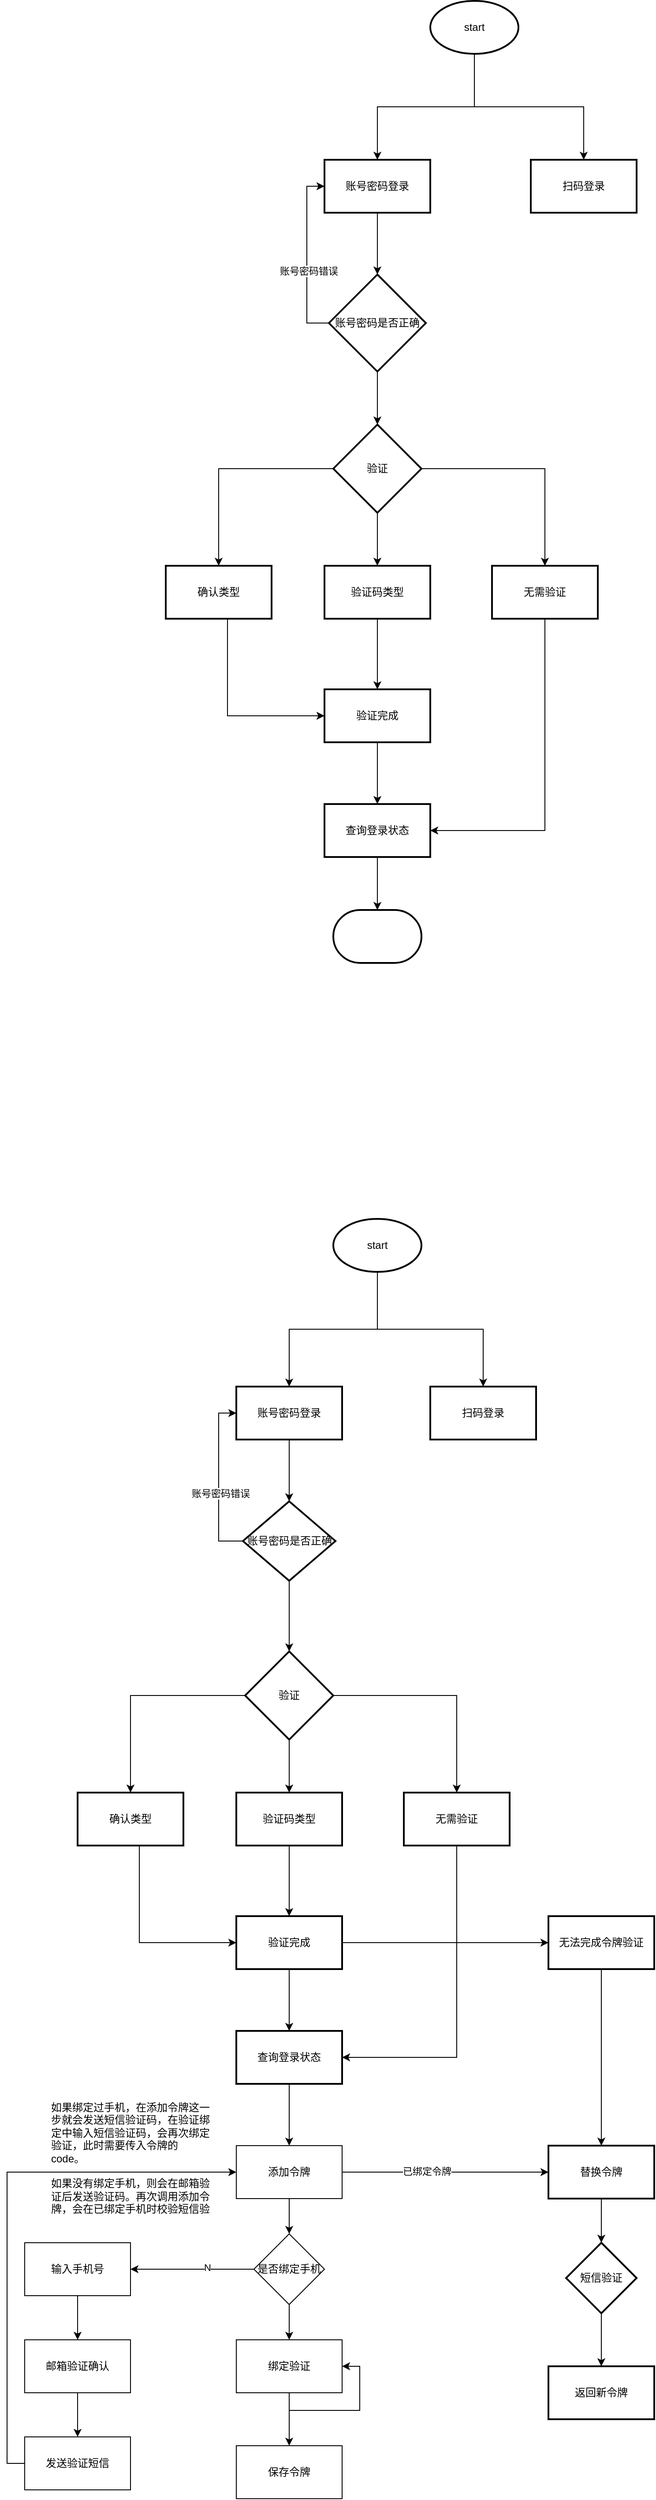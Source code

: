 <mxfile version="20.6.2" type="github">
  <diagram id="HpX93R2FqE-pmhdDwVxE" name="第 1 页">
    <mxGraphModel dx="2061" dy="825" grid="1" gridSize="10" guides="1" tooltips="1" connect="1" arrows="1" fold="1" page="1" pageScale="1" pageWidth="827" pageHeight="1169" math="0" shadow="0">
      <root>
        <mxCell id="0" />
        <mxCell id="1" parent="0" />
        <mxCell id="CaUV3vzYdbAhC2s8ntb4-1" value="" style="strokeWidth=2;html=1;shape=mxgraph.flowchart.terminator;whiteSpace=wrap;" vertex="1" parent="1">
          <mxGeometry x="190" y="1060" width="100" height="60" as="geometry" />
        </mxCell>
        <mxCell id="CaUV3vzYdbAhC2s8ntb4-6" value="" style="edgeStyle=orthogonalEdgeStyle;rounded=0;orthogonalLoop=1;jettySize=auto;html=1;" edge="1" parent="1" source="CaUV3vzYdbAhC2s8ntb4-2" target="CaUV3vzYdbAhC2s8ntb4-5">
          <mxGeometry relative="1" as="geometry" />
        </mxCell>
        <mxCell id="CaUV3vzYdbAhC2s8ntb4-8" style="edgeStyle=orthogonalEdgeStyle;rounded=0;orthogonalLoop=1;jettySize=auto;html=1;exitX=0.5;exitY=1;exitDx=0;exitDy=0;exitPerimeter=0;entryX=0.5;entryY=0;entryDx=0;entryDy=0;" edge="1" parent="1" source="CaUV3vzYdbAhC2s8ntb4-2" target="CaUV3vzYdbAhC2s8ntb4-7">
          <mxGeometry relative="1" as="geometry" />
        </mxCell>
        <mxCell id="CaUV3vzYdbAhC2s8ntb4-2" value="start" style="strokeWidth=2;html=1;shape=mxgraph.flowchart.start_1;whiteSpace=wrap;" vertex="1" parent="1">
          <mxGeometry x="300" y="30" width="100" height="60" as="geometry" />
        </mxCell>
        <mxCell id="CaUV3vzYdbAhC2s8ntb4-10" value="" style="edgeStyle=orthogonalEdgeStyle;rounded=0;orthogonalLoop=1;jettySize=auto;html=1;" edge="1" parent="1" source="CaUV3vzYdbAhC2s8ntb4-5" target="CaUV3vzYdbAhC2s8ntb4-9">
          <mxGeometry relative="1" as="geometry" />
        </mxCell>
        <mxCell id="CaUV3vzYdbAhC2s8ntb4-5" value="账号密码登录" style="whiteSpace=wrap;html=1;strokeWidth=2;" vertex="1" parent="1">
          <mxGeometry x="180" y="210" width="120" height="60" as="geometry" />
        </mxCell>
        <mxCell id="CaUV3vzYdbAhC2s8ntb4-7" value="扫码登录" style="whiteSpace=wrap;html=1;strokeWidth=2;" vertex="1" parent="1">
          <mxGeometry x="414" y="210" width="120" height="60" as="geometry" />
        </mxCell>
        <mxCell id="CaUV3vzYdbAhC2s8ntb4-12" style="edgeStyle=orthogonalEdgeStyle;rounded=0;orthogonalLoop=1;jettySize=auto;html=1;entryX=0.5;entryY=0;entryDx=0;entryDy=0;entryPerimeter=0;" edge="1" parent="1" source="CaUV3vzYdbAhC2s8ntb4-9" target="CaUV3vzYdbAhC2s8ntb4-16">
          <mxGeometry relative="1" as="geometry">
            <mxPoint x="240" y="510" as="targetPoint" />
          </mxGeometry>
        </mxCell>
        <mxCell id="CaUV3vzYdbAhC2s8ntb4-13" style="edgeStyle=orthogonalEdgeStyle;rounded=0;orthogonalLoop=1;jettySize=auto;html=1;exitX=0;exitY=0.5;exitDx=0;exitDy=0;entryX=0;entryY=0.5;entryDx=0;entryDy=0;" edge="1" parent="1" source="CaUV3vzYdbAhC2s8ntb4-9" target="CaUV3vzYdbAhC2s8ntb4-5">
          <mxGeometry relative="1" as="geometry" />
        </mxCell>
        <mxCell id="CaUV3vzYdbAhC2s8ntb4-14" value="账号密码错误" style="edgeLabel;html=1;align=center;verticalAlign=middle;resizable=0;points=[];" vertex="1" connectable="0" parent="CaUV3vzYdbAhC2s8ntb4-13">
          <mxGeometry x="-0.145" y="-2" relative="1" as="geometry">
            <mxPoint y="1" as="offset" />
          </mxGeometry>
        </mxCell>
        <mxCell id="CaUV3vzYdbAhC2s8ntb4-9" value="账号密码是否正确" style="rhombus;whiteSpace=wrap;html=1;strokeWidth=2;" vertex="1" parent="1">
          <mxGeometry x="185" y="340" width="110" height="110" as="geometry" />
        </mxCell>
        <mxCell id="CaUV3vzYdbAhC2s8ntb4-21" value="" style="edgeStyle=orthogonalEdgeStyle;rounded=0;orthogonalLoop=1;jettySize=auto;html=1;" edge="1" parent="1" source="CaUV3vzYdbAhC2s8ntb4-16" target="CaUV3vzYdbAhC2s8ntb4-20">
          <mxGeometry relative="1" as="geometry" />
        </mxCell>
        <mxCell id="CaUV3vzYdbAhC2s8ntb4-24" value="" style="edgeStyle=orthogonalEdgeStyle;rounded=0;orthogonalLoop=1;jettySize=auto;html=1;" edge="1" parent="1" source="CaUV3vzYdbAhC2s8ntb4-16" target="CaUV3vzYdbAhC2s8ntb4-23">
          <mxGeometry relative="1" as="geometry" />
        </mxCell>
        <mxCell id="CaUV3vzYdbAhC2s8ntb4-26" value="" style="edgeStyle=orthogonalEdgeStyle;rounded=0;orthogonalLoop=1;jettySize=auto;html=1;" edge="1" parent="1" source="CaUV3vzYdbAhC2s8ntb4-16" target="CaUV3vzYdbAhC2s8ntb4-25">
          <mxGeometry relative="1" as="geometry" />
        </mxCell>
        <mxCell id="CaUV3vzYdbAhC2s8ntb4-16" value="验证" style="strokeWidth=2;html=1;shape=mxgraph.flowchart.decision;whiteSpace=wrap;" vertex="1" parent="1">
          <mxGeometry x="190" y="510" width="100" height="100" as="geometry" />
        </mxCell>
        <mxCell id="CaUV3vzYdbAhC2s8ntb4-29" style="edgeStyle=orthogonalEdgeStyle;rounded=0;orthogonalLoop=1;jettySize=auto;html=1;entryX=0;entryY=0.5;entryDx=0;entryDy=0;" edge="1" parent="1" source="CaUV3vzYdbAhC2s8ntb4-20" target="CaUV3vzYdbAhC2s8ntb4-27">
          <mxGeometry relative="1" as="geometry">
            <Array as="points">
              <mxPoint x="70" y="840" />
            </Array>
          </mxGeometry>
        </mxCell>
        <mxCell id="CaUV3vzYdbAhC2s8ntb4-20" value="确认类型" style="whiteSpace=wrap;html=1;strokeWidth=2;" vertex="1" parent="1">
          <mxGeometry y="670" width="120" height="60" as="geometry" />
        </mxCell>
        <mxCell id="CaUV3vzYdbAhC2s8ntb4-28" value="" style="edgeStyle=orthogonalEdgeStyle;rounded=0;orthogonalLoop=1;jettySize=auto;html=1;" edge="1" parent="1" source="CaUV3vzYdbAhC2s8ntb4-23" target="CaUV3vzYdbAhC2s8ntb4-27">
          <mxGeometry relative="1" as="geometry" />
        </mxCell>
        <mxCell id="CaUV3vzYdbAhC2s8ntb4-23" value="验证码类型" style="whiteSpace=wrap;html=1;strokeWidth=2;" vertex="1" parent="1">
          <mxGeometry x="180" y="670" width="120" height="60" as="geometry" />
        </mxCell>
        <mxCell id="CaUV3vzYdbAhC2s8ntb4-30" style="edgeStyle=orthogonalEdgeStyle;rounded=0;orthogonalLoop=1;jettySize=auto;html=1;exitX=0.5;exitY=1;exitDx=0;exitDy=0;entryX=1;entryY=0.5;entryDx=0;entryDy=0;" edge="1" parent="1" source="CaUV3vzYdbAhC2s8ntb4-25" target="CaUV3vzYdbAhC2s8ntb4-32">
          <mxGeometry relative="1" as="geometry">
            <mxPoint x="430" y="920" as="targetPoint" />
          </mxGeometry>
        </mxCell>
        <mxCell id="CaUV3vzYdbAhC2s8ntb4-25" value="无需验证" style="whiteSpace=wrap;html=1;strokeWidth=2;" vertex="1" parent="1">
          <mxGeometry x="370" y="670" width="120" height="60" as="geometry" />
        </mxCell>
        <mxCell id="CaUV3vzYdbAhC2s8ntb4-33" style="edgeStyle=orthogonalEdgeStyle;rounded=0;orthogonalLoop=1;jettySize=auto;html=1;exitX=0.5;exitY=1;exitDx=0;exitDy=0;entryX=0.5;entryY=0;entryDx=0;entryDy=0;" edge="1" parent="1" source="CaUV3vzYdbAhC2s8ntb4-27" target="CaUV3vzYdbAhC2s8ntb4-32">
          <mxGeometry relative="1" as="geometry" />
        </mxCell>
        <mxCell id="CaUV3vzYdbAhC2s8ntb4-27" value="验证完成" style="whiteSpace=wrap;html=1;strokeWidth=2;" vertex="1" parent="1">
          <mxGeometry x="180" y="810" width="120" height="60" as="geometry" />
        </mxCell>
        <mxCell id="CaUV3vzYdbAhC2s8ntb4-34" style="edgeStyle=orthogonalEdgeStyle;rounded=0;orthogonalLoop=1;jettySize=auto;html=1;exitX=0.5;exitY=1;exitDx=0;exitDy=0;entryX=0.5;entryY=0;entryDx=0;entryDy=0;entryPerimeter=0;" edge="1" parent="1" source="CaUV3vzYdbAhC2s8ntb4-32" target="CaUV3vzYdbAhC2s8ntb4-1">
          <mxGeometry relative="1" as="geometry" />
        </mxCell>
        <mxCell id="CaUV3vzYdbAhC2s8ntb4-32" value="查询登录状态" style="whiteSpace=wrap;html=1;strokeWidth=2;" vertex="1" parent="1">
          <mxGeometry x="180" y="940" width="120" height="60" as="geometry" />
        </mxCell>
        <mxCell id="CaUV3vzYdbAhC2s8ntb4-38" value="" style="edgeStyle=orthogonalEdgeStyle;rounded=0;orthogonalLoop=1;jettySize=auto;html=1;" edge="1" parent="1" source="CaUV3vzYdbAhC2s8ntb4-40" target="CaUV3vzYdbAhC2s8ntb4-42">
          <mxGeometry relative="1" as="geometry" />
        </mxCell>
        <mxCell id="CaUV3vzYdbAhC2s8ntb4-39" style="edgeStyle=orthogonalEdgeStyle;rounded=0;orthogonalLoop=1;jettySize=auto;html=1;exitX=0.5;exitY=1;exitDx=0;exitDy=0;exitPerimeter=0;entryX=0.5;entryY=0;entryDx=0;entryDy=0;" edge="1" parent="1" source="CaUV3vzYdbAhC2s8ntb4-40" target="CaUV3vzYdbAhC2s8ntb4-43">
          <mxGeometry relative="1" as="geometry" />
        </mxCell>
        <mxCell id="CaUV3vzYdbAhC2s8ntb4-40" value="start" style="strokeWidth=2;html=1;shape=mxgraph.flowchart.start_1;whiteSpace=wrap;" vertex="1" parent="1">
          <mxGeometry x="190" y="1410" width="100" height="60" as="geometry" />
        </mxCell>
        <mxCell id="CaUV3vzYdbAhC2s8ntb4-41" value="" style="edgeStyle=orthogonalEdgeStyle;rounded=0;orthogonalLoop=1;jettySize=auto;html=1;" edge="1" parent="1" source="CaUV3vzYdbAhC2s8ntb4-42" target="CaUV3vzYdbAhC2s8ntb4-47">
          <mxGeometry relative="1" as="geometry" />
        </mxCell>
        <mxCell id="CaUV3vzYdbAhC2s8ntb4-42" value="账号密码登录" style="whiteSpace=wrap;html=1;strokeWidth=2;" vertex="1" parent="1">
          <mxGeometry x="80" y="1600" width="120" height="60" as="geometry" />
        </mxCell>
        <mxCell id="CaUV3vzYdbAhC2s8ntb4-43" value="扫码登录" style="whiteSpace=wrap;html=1;strokeWidth=2;" vertex="1" parent="1">
          <mxGeometry x="300" y="1600" width="120" height="60" as="geometry" />
        </mxCell>
        <mxCell id="CaUV3vzYdbAhC2s8ntb4-44" style="edgeStyle=orthogonalEdgeStyle;rounded=0;orthogonalLoop=1;jettySize=auto;html=1;entryX=0.5;entryY=0;entryDx=0;entryDy=0;entryPerimeter=0;" edge="1" parent="1" source="CaUV3vzYdbAhC2s8ntb4-47" target="CaUV3vzYdbAhC2s8ntb4-51">
          <mxGeometry relative="1" as="geometry">
            <mxPoint x="140" y="1900" as="targetPoint" />
          </mxGeometry>
        </mxCell>
        <mxCell id="CaUV3vzYdbAhC2s8ntb4-45" style="edgeStyle=orthogonalEdgeStyle;rounded=0;orthogonalLoop=1;jettySize=auto;html=1;exitX=0;exitY=0.5;exitDx=0;exitDy=0;entryX=0;entryY=0.5;entryDx=0;entryDy=0;" edge="1" parent="1" source="CaUV3vzYdbAhC2s8ntb4-47" target="CaUV3vzYdbAhC2s8ntb4-42">
          <mxGeometry relative="1" as="geometry" />
        </mxCell>
        <mxCell id="CaUV3vzYdbAhC2s8ntb4-46" value="账号密码错误" style="edgeLabel;html=1;align=center;verticalAlign=middle;resizable=0;points=[];" vertex="1" connectable="0" parent="CaUV3vzYdbAhC2s8ntb4-45">
          <mxGeometry x="-0.145" y="-2" relative="1" as="geometry">
            <mxPoint y="1" as="offset" />
          </mxGeometry>
        </mxCell>
        <mxCell id="CaUV3vzYdbAhC2s8ntb4-47" value="账号密码是否正确" style="rhombus;whiteSpace=wrap;html=1;strokeWidth=2;" vertex="1" parent="1">
          <mxGeometry x="87.5" y="1730" width="105" height="90" as="geometry" />
        </mxCell>
        <mxCell id="CaUV3vzYdbAhC2s8ntb4-48" value="" style="edgeStyle=orthogonalEdgeStyle;rounded=0;orthogonalLoop=1;jettySize=auto;html=1;" edge="1" parent="1" source="CaUV3vzYdbAhC2s8ntb4-51" target="CaUV3vzYdbAhC2s8ntb4-53">
          <mxGeometry relative="1" as="geometry" />
        </mxCell>
        <mxCell id="CaUV3vzYdbAhC2s8ntb4-49" value="" style="edgeStyle=orthogonalEdgeStyle;rounded=0;orthogonalLoop=1;jettySize=auto;html=1;" edge="1" parent="1" source="CaUV3vzYdbAhC2s8ntb4-51" target="CaUV3vzYdbAhC2s8ntb4-55">
          <mxGeometry relative="1" as="geometry" />
        </mxCell>
        <mxCell id="CaUV3vzYdbAhC2s8ntb4-50" value="" style="edgeStyle=orthogonalEdgeStyle;rounded=0;orthogonalLoop=1;jettySize=auto;html=1;" edge="1" parent="1" source="CaUV3vzYdbAhC2s8ntb4-51" target="CaUV3vzYdbAhC2s8ntb4-57">
          <mxGeometry relative="1" as="geometry" />
        </mxCell>
        <mxCell id="CaUV3vzYdbAhC2s8ntb4-51" value="验证" style="strokeWidth=2;html=1;shape=mxgraph.flowchart.decision;whiteSpace=wrap;" vertex="1" parent="1">
          <mxGeometry x="90" y="1900" width="100" height="100" as="geometry" />
        </mxCell>
        <mxCell id="CaUV3vzYdbAhC2s8ntb4-52" style="edgeStyle=orthogonalEdgeStyle;rounded=0;orthogonalLoop=1;jettySize=auto;html=1;entryX=0;entryY=0.5;entryDx=0;entryDy=0;" edge="1" parent="1" source="CaUV3vzYdbAhC2s8ntb4-53" target="CaUV3vzYdbAhC2s8ntb4-59">
          <mxGeometry relative="1" as="geometry">
            <Array as="points">
              <mxPoint x="-30" y="2230" />
            </Array>
          </mxGeometry>
        </mxCell>
        <mxCell id="CaUV3vzYdbAhC2s8ntb4-53" value="确认类型" style="whiteSpace=wrap;html=1;strokeWidth=2;" vertex="1" parent="1">
          <mxGeometry x="-100" y="2060" width="120" height="60" as="geometry" />
        </mxCell>
        <mxCell id="CaUV3vzYdbAhC2s8ntb4-54" value="" style="edgeStyle=orthogonalEdgeStyle;rounded=0;orthogonalLoop=1;jettySize=auto;html=1;" edge="1" parent="1" source="CaUV3vzYdbAhC2s8ntb4-55" target="CaUV3vzYdbAhC2s8ntb4-59">
          <mxGeometry relative="1" as="geometry" />
        </mxCell>
        <mxCell id="CaUV3vzYdbAhC2s8ntb4-55" value="验证码类型" style="whiteSpace=wrap;html=1;strokeWidth=2;" vertex="1" parent="1">
          <mxGeometry x="80" y="2060" width="120" height="60" as="geometry" />
        </mxCell>
        <mxCell id="CaUV3vzYdbAhC2s8ntb4-56" style="edgeStyle=orthogonalEdgeStyle;rounded=0;orthogonalLoop=1;jettySize=auto;html=1;exitX=0.5;exitY=1;exitDx=0;exitDy=0;entryX=1;entryY=0.5;entryDx=0;entryDy=0;" edge="1" parent="1" source="CaUV3vzYdbAhC2s8ntb4-57" target="CaUV3vzYdbAhC2s8ntb4-61">
          <mxGeometry relative="1" as="geometry">
            <mxPoint x="330" y="2310" as="targetPoint" />
          </mxGeometry>
        </mxCell>
        <mxCell id="CaUV3vzYdbAhC2s8ntb4-57" value="无需验证" style="whiteSpace=wrap;html=1;strokeWidth=2;" vertex="1" parent="1">
          <mxGeometry x="270" y="2060" width="120" height="60" as="geometry" />
        </mxCell>
        <mxCell id="CaUV3vzYdbAhC2s8ntb4-58" style="edgeStyle=orthogonalEdgeStyle;rounded=0;orthogonalLoop=1;jettySize=auto;html=1;exitX=0.5;exitY=1;exitDx=0;exitDy=0;entryX=0.5;entryY=0;entryDx=0;entryDy=0;" edge="1" parent="1" source="CaUV3vzYdbAhC2s8ntb4-59" target="CaUV3vzYdbAhC2s8ntb4-61">
          <mxGeometry relative="1" as="geometry" />
        </mxCell>
        <mxCell id="CaUV3vzYdbAhC2s8ntb4-64" style="edgeStyle=orthogonalEdgeStyle;rounded=0;orthogonalLoop=1;jettySize=auto;html=1;exitX=1;exitY=0.5;exitDx=0;exitDy=0;entryX=0;entryY=0.5;entryDx=0;entryDy=0;" edge="1" parent="1" source="CaUV3vzYdbAhC2s8ntb4-59" target="CaUV3vzYdbAhC2s8ntb4-65">
          <mxGeometry relative="1" as="geometry">
            <mxPoint x="520" y="2230" as="targetPoint" />
          </mxGeometry>
        </mxCell>
        <mxCell id="CaUV3vzYdbAhC2s8ntb4-59" value="验证完成" style="whiteSpace=wrap;html=1;strokeWidth=2;" vertex="1" parent="1">
          <mxGeometry x="80" y="2200" width="120" height="60" as="geometry" />
        </mxCell>
        <mxCell id="CaUV3vzYdbAhC2s8ntb4-60" style="edgeStyle=orthogonalEdgeStyle;rounded=0;orthogonalLoop=1;jettySize=auto;html=1;exitX=0.5;exitY=1;exitDx=0;exitDy=0;entryX=0.5;entryY=0;entryDx=0;entryDy=0;" edge="1" parent="1" source="CaUV3vzYdbAhC2s8ntb4-61" target="CaUV3vzYdbAhC2s8ntb4-66">
          <mxGeometry relative="1" as="geometry">
            <mxPoint x="140" y="2450" as="targetPoint" />
          </mxGeometry>
        </mxCell>
        <mxCell id="CaUV3vzYdbAhC2s8ntb4-61" value="查询登录状态" style="whiteSpace=wrap;html=1;strokeWidth=2;" vertex="1" parent="1">
          <mxGeometry x="80" y="2330" width="120" height="60" as="geometry" />
        </mxCell>
        <mxCell id="CaUV3vzYdbAhC2s8ntb4-89" value="" style="edgeStyle=orthogonalEdgeStyle;rounded=0;orthogonalLoop=1;jettySize=auto;html=1;" edge="1" parent="1" source="CaUV3vzYdbAhC2s8ntb4-65" target="CaUV3vzYdbAhC2s8ntb4-88">
          <mxGeometry relative="1" as="geometry" />
        </mxCell>
        <mxCell id="CaUV3vzYdbAhC2s8ntb4-65" value="无法完成令牌验证" style="whiteSpace=wrap;html=1;strokeWidth=2;" vertex="1" parent="1">
          <mxGeometry x="434" y="2200" width="120" height="60" as="geometry" />
        </mxCell>
        <mxCell id="CaUV3vzYdbAhC2s8ntb4-71" style="edgeStyle=orthogonalEdgeStyle;rounded=0;orthogonalLoop=1;jettySize=auto;html=1;exitX=0.5;exitY=1;exitDx=0;exitDy=0;entryX=0.5;entryY=0;entryDx=0;entryDy=0;" edge="1" parent="1" source="CaUV3vzYdbAhC2s8ntb4-66" target="CaUV3vzYdbAhC2s8ntb4-67">
          <mxGeometry relative="1" as="geometry" />
        </mxCell>
        <mxCell id="CaUV3vzYdbAhC2s8ntb4-99" style="edgeStyle=orthogonalEdgeStyle;rounded=0;orthogonalLoop=1;jettySize=auto;html=1;exitX=1;exitY=0.5;exitDx=0;exitDy=0;entryX=0;entryY=0.5;entryDx=0;entryDy=0;" edge="1" parent="1" source="CaUV3vzYdbAhC2s8ntb4-66" target="CaUV3vzYdbAhC2s8ntb4-88">
          <mxGeometry relative="1" as="geometry" />
        </mxCell>
        <mxCell id="CaUV3vzYdbAhC2s8ntb4-100" value="已绑定令牌" style="edgeLabel;html=1;align=center;verticalAlign=middle;resizable=0;points=[];" vertex="1" connectable="0" parent="CaUV3vzYdbAhC2s8ntb4-99">
          <mxGeometry x="-0.179" y="2" relative="1" as="geometry">
            <mxPoint y="1" as="offset" />
          </mxGeometry>
        </mxCell>
        <mxCell id="CaUV3vzYdbAhC2s8ntb4-66" value="添加令牌" style="rounded=0;whiteSpace=wrap;html=1;" vertex="1" parent="1">
          <mxGeometry x="80" y="2460" width="120" height="60" as="geometry" />
        </mxCell>
        <mxCell id="CaUV3vzYdbAhC2s8ntb4-69" value="" style="edgeStyle=orthogonalEdgeStyle;rounded=0;orthogonalLoop=1;jettySize=auto;html=1;" edge="1" parent="1" source="CaUV3vzYdbAhC2s8ntb4-67" target="CaUV3vzYdbAhC2s8ntb4-68">
          <mxGeometry relative="1" as="geometry" />
        </mxCell>
        <mxCell id="CaUV3vzYdbAhC2s8ntb4-72" value="N" style="edgeLabel;html=1;align=center;verticalAlign=middle;resizable=0;points=[];" vertex="1" connectable="0" parent="CaUV3vzYdbAhC2s8ntb4-69">
          <mxGeometry x="-0.236" y="-2" relative="1" as="geometry">
            <mxPoint as="offset" />
          </mxGeometry>
        </mxCell>
        <mxCell id="CaUV3vzYdbAhC2s8ntb4-73" style="edgeStyle=orthogonalEdgeStyle;rounded=0;orthogonalLoop=1;jettySize=auto;html=1;exitX=0.5;exitY=1;exitDx=0;exitDy=0;" edge="1" parent="1" source="CaUV3vzYdbAhC2s8ntb4-67" target="CaUV3vzYdbAhC2s8ntb4-74">
          <mxGeometry relative="1" as="geometry">
            <mxPoint x="140" y="2710" as="targetPoint" />
          </mxGeometry>
        </mxCell>
        <mxCell id="CaUV3vzYdbAhC2s8ntb4-67" value="是否绑定手机" style="rhombus;whiteSpace=wrap;html=1;rounded=0;" vertex="1" parent="1">
          <mxGeometry x="100" y="2560" width="80" height="80" as="geometry" />
        </mxCell>
        <mxCell id="CaUV3vzYdbAhC2s8ntb4-76" value="" style="edgeStyle=orthogonalEdgeStyle;rounded=0;orthogonalLoop=1;jettySize=auto;html=1;" edge="1" parent="1" source="CaUV3vzYdbAhC2s8ntb4-68" target="CaUV3vzYdbAhC2s8ntb4-75">
          <mxGeometry relative="1" as="geometry" />
        </mxCell>
        <mxCell id="CaUV3vzYdbAhC2s8ntb4-68" value="输入手机号" style="whiteSpace=wrap;html=1;rounded=0;" vertex="1" parent="1">
          <mxGeometry x="-160" y="2570" width="120" height="60" as="geometry" />
        </mxCell>
        <mxCell id="CaUV3vzYdbAhC2s8ntb4-101" style="edgeStyle=orthogonalEdgeStyle;rounded=0;orthogonalLoop=1;jettySize=auto;html=1;exitX=0.5;exitY=1;exitDx=0;exitDy=0;" edge="1" parent="1" source="CaUV3vzYdbAhC2s8ntb4-74" target="CaUV3vzYdbAhC2s8ntb4-102">
          <mxGeometry relative="1" as="geometry">
            <mxPoint x="140" y="2810" as="targetPoint" />
          </mxGeometry>
        </mxCell>
        <mxCell id="CaUV3vzYdbAhC2s8ntb4-74" value="绑定验证" style="rounded=0;whiteSpace=wrap;html=1;" vertex="1" parent="1">
          <mxGeometry x="80" y="2680" width="120" height="60" as="geometry" />
        </mxCell>
        <mxCell id="CaUV3vzYdbAhC2s8ntb4-78" value="" style="edgeStyle=orthogonalEdgeStyle;rounded=0;orthogonalLoop=1;jettySize=auto;html=1;" edge="1" parent="1" source="CaUV3vzYdbAhC2s8ntb4-75" target="CaUV3vzYdbAhC2s8ntb4-77">
          <mxGeometry relative="1" as="geometry" />
        </mxCell>
        <mxCell id="CaUV3vzYdbAhC2s8ntb4-75" value="邮箱验证确认" style="whiteSpace=wrap;html=1;rounded=0;" vertex="1" parent="1">
          <mxGeometry x="-160" y="2680" width="120" height="60" as="geometry" />
        </mxCell>
        <mxCell id="CaUV3vzYdbAhC2s8ntb4-79" style="edgeStyle=orthogonalEdgeStyle;rounded=0;orthogonalLoop=1;jettySize=auto;html=1;exitX=0;exitY=0.5;exitDx=0;exitDy=0;entryX=0;entryY=0.5;entryDx=0;entryDy=0;" edge="1" parent="1" source="CaUV3vzYdbAhC2s8ntb4-77" target="CaUV3vzYdbAhC2s8ntb4-66">
          <mxGeometry relative="1" as="geometry" />
        </mxCell>
        <mxCell id="CaUV3vzYdbAhC2s8ntb4-77" value="发送验证短信" style="whiteSpace=wrap;html=1;rounded=0;" vertex="1" parent="1">
          <mxGeometry x="-160" y="2790" width="120" height="60" as="geometry" />
        </mxCell>
        <mxCell id="CaUV3vzYdbAhC2s8ntb4-83" style="edgeStyle=orthogonalEdgeStyle;rounded=0;orthogonalLoop=1;jettySize=auto;html=1;exitX=0.5;exitY=1;exitDx=0;exitDy=0;entryX=1;entryY=0.5;entryDx=0;entryDy=0;" edge="1" parent="1" source="CaUV3vzYdbAhC2s8ntb4-74" target="CaUV3vzYdbAhC2s8ntb4-74">
          <mxGeometry relative="1" as="geometry" />
        </mxCell>
        <mxCell id="CaUV3vzYdbAhC2s8ntb4-86" value="如果绑定过手机，在添加令牌这一步就会发送短信验证码，在验证绑定中输入短信验证码，会再次绑定验证，此时需要传入令牌的code。&lt;br&gt;&lt;br&gt;如果没有绑定手机，则会在邮箱验证后发送验证码。再次调用添加令牌，会在已绑定手机时校验短信验证码和令牌码。" style="text;html=1;strokeColor=none;fillColor=none;spacing=5;spacingTop=-20;whiteSpace=wrap;overflow=hidden;rounded=0;" vertex="1" parent="1">
          <mxGeometry x="-135" y="2420" width="190" height="120" as="geometry" />
        </mxCell>
        <mxCell id="CaUV3vzYdbAhC2s8ntb4-91" style="edgeStyle=orthogonalEdgeStyle;rounded=0;orthogonalLoop=1;jettySize=auto;html=1;exitX=0.5;exitY=1;exitDx=0;exitDy=0;entryX=0.5;entryY=0;entryDx=0;entryDy=0;" edge="1" parent="1" source="CaUV3vzYdbAhC2s8ntb4-88" target="CaUV3vzYdbAhC2s8ntb4-95">
          <mxGeometry relative="1" as="geometry">
            <mxPoint x="494" y="2580" as="targetPoint" />
          </mxGeometry>
        </mxCell>
        <mxCell id="CaUV3vzYdbAhC2s8ntb4-88" value="替换令牌" style="whiteSpace=wrap;html=1;strokeWidth=2;" vertex="1" parent="1">
          <mxGeometry x="434" y="2460" width="120" height="60" as="geometry" />
        </mxCell>
        <mxCell id="CaUV3vzYdbAhC2s8ntb4-98" style="edgeStyle=orthogonalEdgeStyle;rounded=0;orthogonalLoop=1;jettySize=auto;html=1;exitX=0.5;exitY=1;exitDx=0;exitDy=0;entryX=0.5;entryY=0;entryDx=0;entryDy=0;" edge="1" parent="1" source="CaUV3vzYdbAhC2s8ntb4-95" target="CaUV3vzYdbAhC2s8ntb4-97">
          <mxGeometry relative="1" as="geometry" />
        </mxCell>
        <mxCell id="CaUV3vzYdbAhC2s8ntb4-95" value="短信验证" style="rhombus;whiteSpace=wrap;html=1;strokeWidth=2;" vertex="1" parent="1">
          <mxGeometry x="454" y="2570" width="80" height="80" as="geometry" />
        </mxCell>
        <mxCell id="CaUV3vzYdbAhC2s8ntb4-97" value="返回新令牌" style="whiteSpace=wrap;html=1;strokeWidth=2;" vertex="1" parent="1">
          <mxGeometry x="434" y="2710" width="120" height="60" as="geometry" />
        </mxCell>
        <mxCell id="CaUV3vzYdbAhC2s8ntb4-102" value="保存令牌" style="rounded=0;whiteSpace=wrap;html=1;" vertex="1" parent="1">
          <mxGeometry x="80" y="2800" width="120" height="60" as="geometry" />
        </mxCell>
      </root>
    </mxGraphModel>
  </diagram>
</mxfile>
